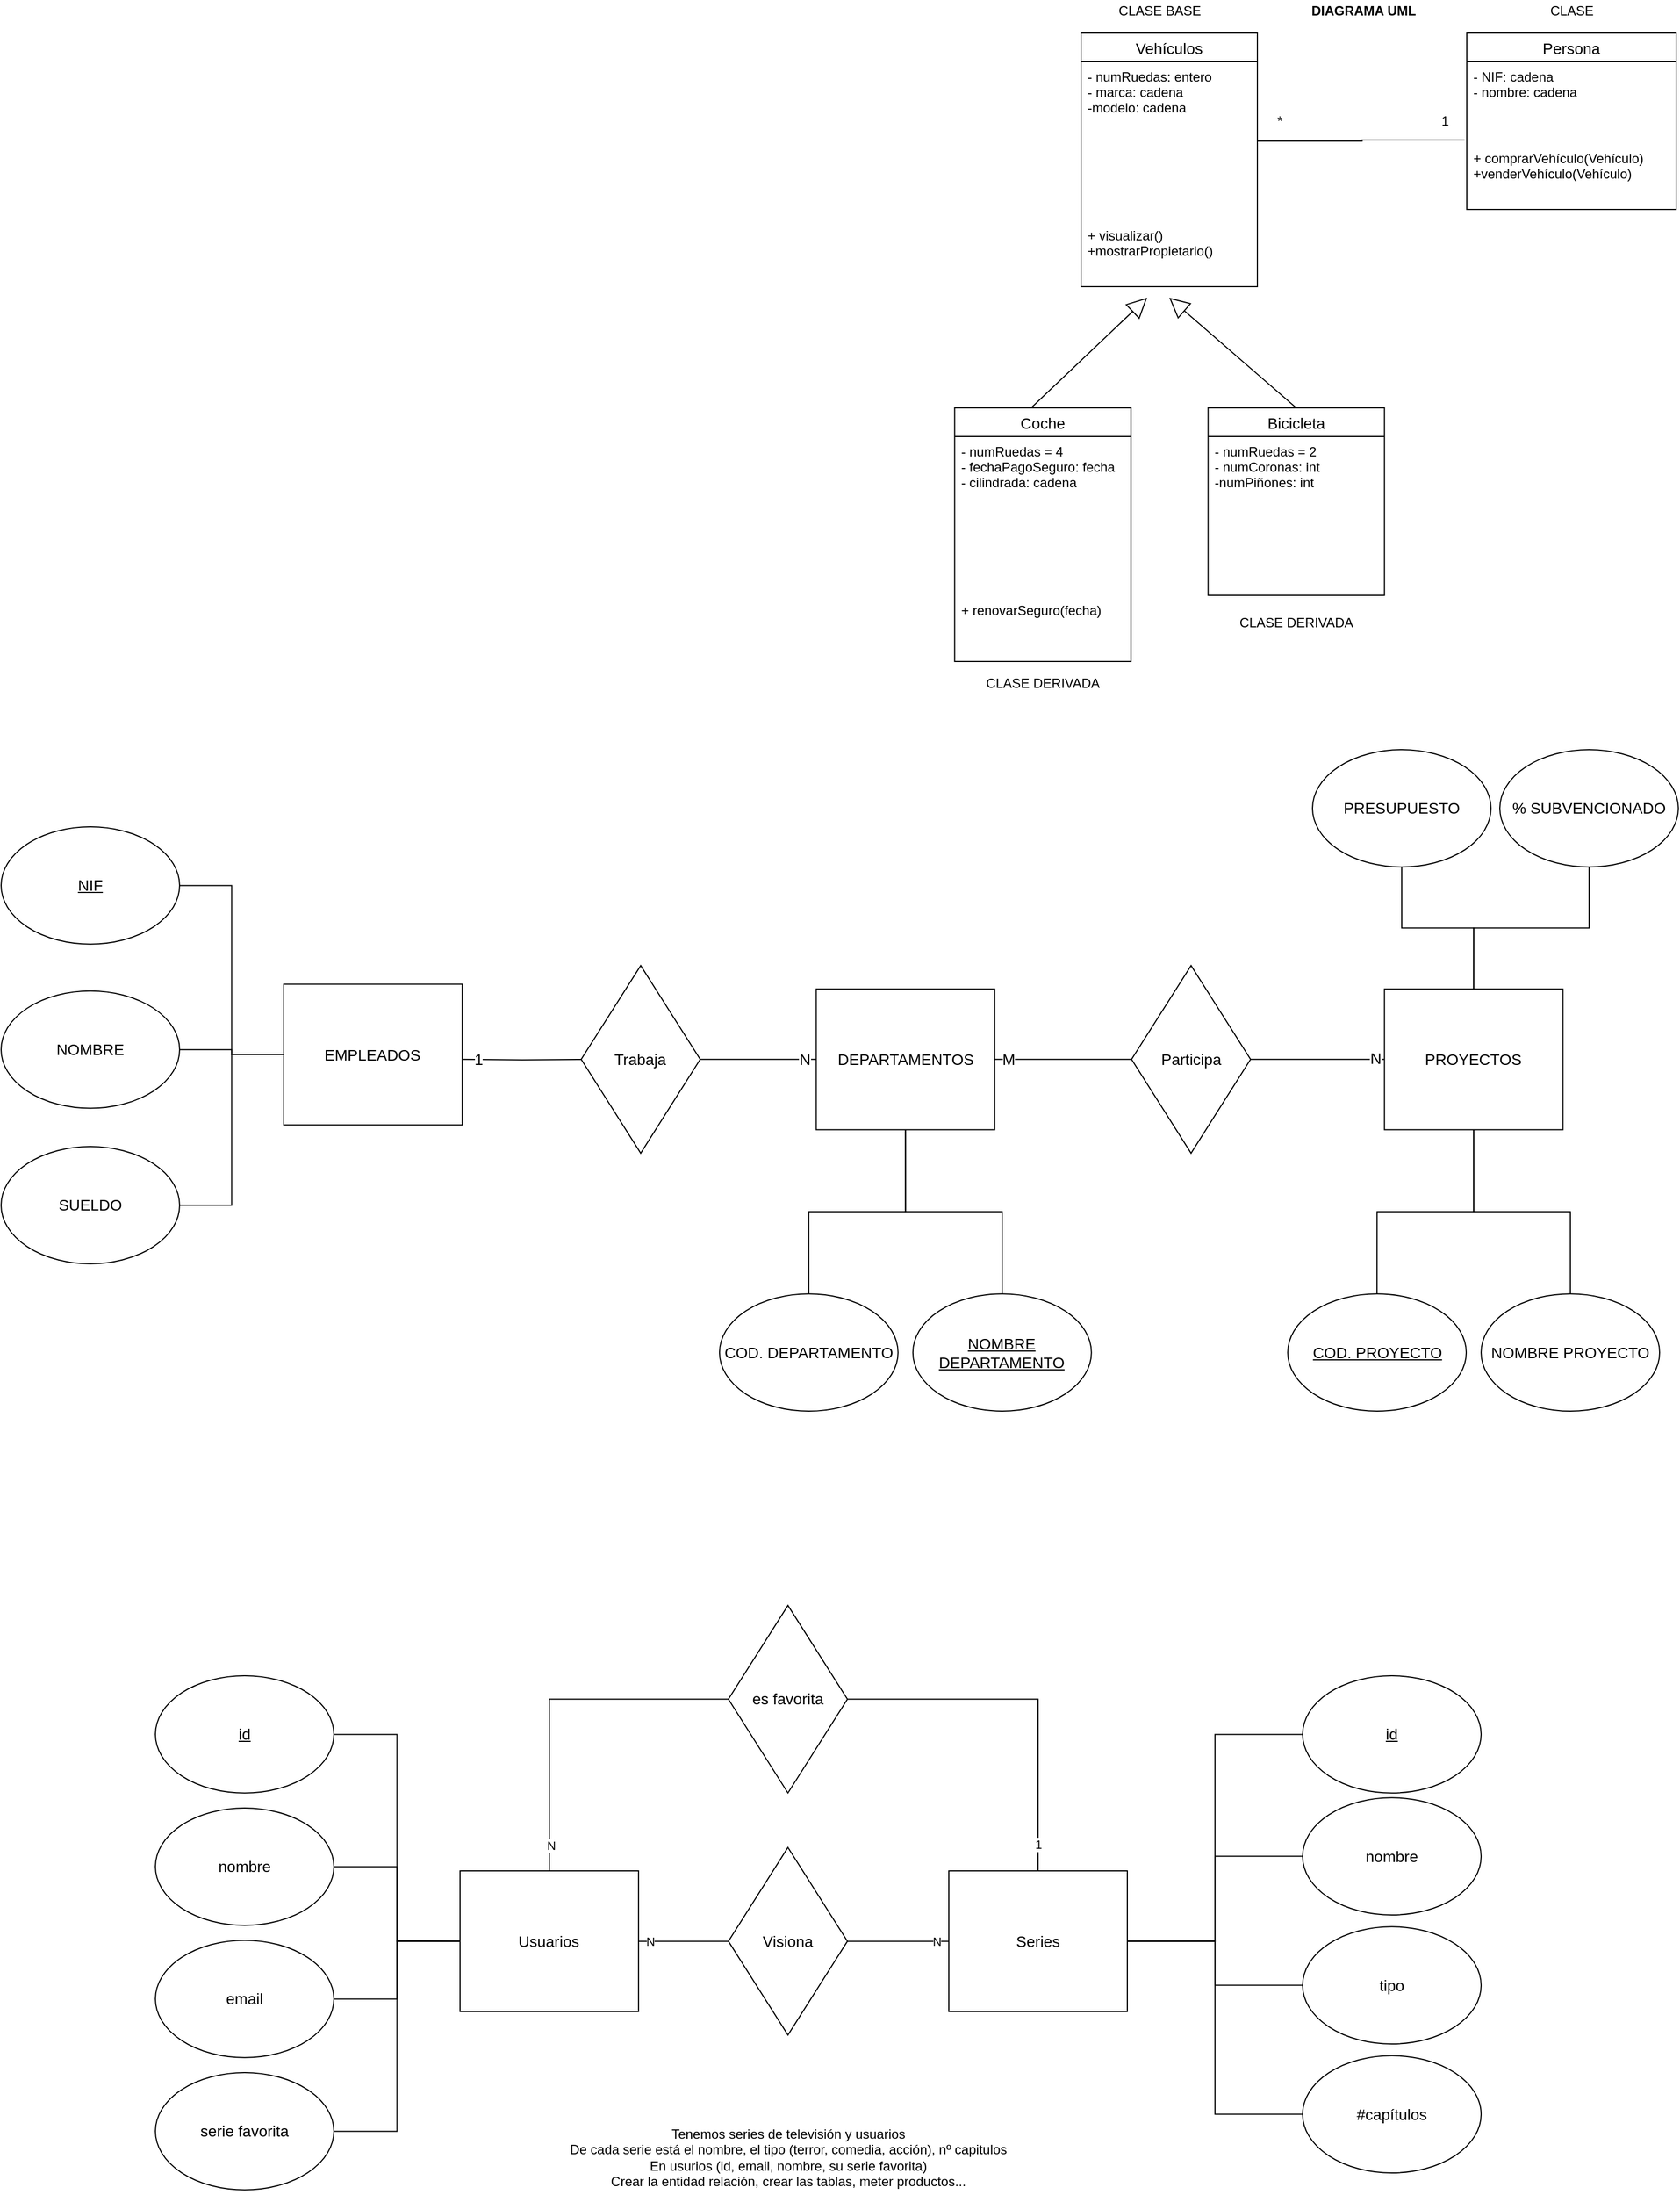 <mxfile version="17.1.0" type="github"><diagram id="qPQmUhBM78TrpknZfWtH" name="Page-1"><mxGraphModel dx="1087" dy="597" grid="1" gridSize="10" guides="1" tooltips="1" connect="1" arrows="1" fold="1" page="1" pageScale="1" pageWidth="827" pageHeight="1169" math="0" shadow="0"><root><mxCell id="0"/><mxCell id="1" parent="0"/><mxCell id="KbZvEqjOg_HOtk6gyDYF-3" value="DEPARTAMENTOS" style="rounded=0;whiteSpace=wrap;html=1;fontSize=14;" parent="1" vertex="1"><mxGeometry x="789.677" y="907.095" width="161.973" height="127.636" as="geometry"/></mxCell><mxCell id="KbZvEqjOg_HOtk6gyDYF-4" value="PROYECTOS" style="rounded=0;whiteSpace=wrap;html=1;fontSize=14;" parent="1" vertex="1"><mxGeometry x="1305.291" y="907.095" width="161.973" height="127.636" as="geometry"/></mxCell><mxCell id="KbZvEqjOg_HOtk6gyDYF-5" style="edgeStyle=orthogonalEdgeStyle;rounded=0;orthogonalLoop=1;jettySize=auto;html=1;entryX=0.125;entryY=0.5;entryDx=0;entryDy=0;entryPerimeter=0;endArrow=none;endFill=0;fontSize=14;" parent="1" target="KbZvEqjOg_HOtk6gyDYF-27" edge="1"><mxGeometry x="50" y="705.004" as="geometry"><mxPoint x="468.43" y="970.913" as="sourcePoint"/></mxGeometry></mxCell><mxCell id="KbZvEqjOg_HOtk6gyDYF-6" value="1" style="edgeLabel;html=1;align=center;verticalAlign=middle;resizable=0;points=[];fontSize=14;" parent="KbZvEqjOg_HOtk6gyDYF-5" vertex="1" connectable="0"><mxGeometry x="-0.773" relative="1" as="geometry"><mxPoint as="offset"/></mxGeometry></mxCell><mxCell id="KbZvEqjOg_HOtk6gyDYF-7" value="EMPLEADOS" style="rounded=0;whiteSpace=wrap;html=1;fontSize=14;" parent="1" vertex="1"><mxGeometry x="306.457" y="902.731" width="161.973" height="127.636" as="geometry"/></mxCell><mxCell id="KbZvEqjOg_HOtk6gyDYF-8" style="edgeStyle=orthogonalEdgeStyle;rounded=0;orthogonalLoop=1;jettySize=auto;html=1;entryX=0;entryY=0.5;entryDx=0;entryDy=0;endArrow=none;endFill=0;fontSize=14;" parent="1" source="KbZvEqjOg_HOtk6gyDYF-9" target="KbZvEqjOg_HOtk6gyDYF-7" edge="1"><mxGeometry x="50" y="690.004" as="geometry"/></mxCell><mxCell id="KbZvEqjOg_HOtk6gyDYF-9" value="&lt;u&gt;NIF&lt;/u&gt;" style="ellipse;whiteSpace=wrap;html=1;fontSize=14;" parent="1" vertex="1"><mxGeometry x="50" y="760.004" width="161.973" height="106.364" as="geometry"/></mxCell><mxCell id="KbZvEqjOg_HOtk6gyDYF-10" style="edgeStyle=orthogonalEdgeStyle;rounded=0;orthogonalLoop=1;jettySize=auto;html=1;endArrow=none;endFill=0;fontSize=14;" parent="1" source="KbZvEqjOg_HOtk6gyDYF-11" target="KbZvEqjOg_HOtk6gyDYF-7" edge="1"><mxGeometry x="50" y="690.004" as="geometry"/></mxCell><mxCell id="KbZvEqjOg_HOtk6gyDYF-11" value="NOMBRE" style="ellipse;whiteSpace=wrap;html=1;fontSize=14;" parent="1" vertex="1"><mxGeometry x="50" y="908.913" width="161.973" height="106.364" as="geometry"/></mxCell><mxCell id="KbZvEqjOg_HOtk6gyDYF-12" style="edgeStyle=orthogonalEdgeStyle;rounded=0;orthogonalLoop=1;jettySize=auto;html=1;entryX=0;entryY=0.5;entryDx=0;entryDy=0;endArrow=none;endFill=0;fontSize=14;" parent="1" source="KbZvEqjOg_HOtk6gyDYF-13" target="KbZvEqjOg_HOtk6gyDYF-7" edge="1"><mxGeometry x="50" y="690.004" as="geometry"/></mxCell><mxCell id="KbZvEqjOg_HOtk6gyDYF-13" value="SUELDO" style="ellipse;whiteSpace=wrap;html=1;fontSize=14;" parent="1" vertex="1"><mxGeometry x="50" y="1050.008" width="161.973" height="106.364" as="geometry"/></mxCell><mxCell id="KbZvEqjOg_HOtk6gyDYF-14" style="edgeStyle=orthogonalEdgeStyle;rounded=0;orthogonalLoop=1;jettySize=auto;html=1;entryX=0.5;entryY=1;entryDx=0;entryDy=0;endArrow=none;endFill=0;fontSize=14;" parent="1" source="KbZvEqjOg_HOtk6gyDYF-15" target="KbZvEqjOg_HOtk6gyDYF-3" edge="1"><mxGeometry x="50" y="705.004" as="geometry"/></mxCell><mxCell id="KbZvEqjOg_HOtk6gyDYF-15" value="COD. DEPARTAMENTO" style="ellipse;whiteSpace=wrap;html=1;fontSize=14;" parent="1" vertex="1"><mxGeometry x="701.942" y="1183.64" width="161.973" height="106.364" as="geometry"/></mxCell><mxCell id="KbZvEqjOg_HOtk6gyDYF-16" style="edgeStyle=orthogonalEdgeStyle;rounded=0;orthogonalLoop=1;jettySize=auto;html=1;entryX=0.5;entryY=1;entryDx=0;entryDy=0;endArrow=none;endFill=0;fontSize=14;" parent="1" source="KbZvEqjOg_HOtk6gyDYF-17" target="KbZvEqjOg_HOtk6gyDYF-3" edge="1"><mxGeometry x="50" y="705.004" as="geometry"/></mxCell><mxCell id="KbZvEqjOg_HOtk6gyDYF-17" value="&lt;u&gt;NOMBRE DEPARTAMENTO&lt;/u&gt;" style="ellipse;whiteSpace=wrap;html=1;fontSize=14;" parent="1" vertex="1"><mxGeometry x="877.413" y="1183.64" width="161.973" height="106.364" as="geometry"/></mxCell><mxCell id="KbZvEqjOg_HOtk6gyDYF-18" style="edgeStyle=orthogonalEdgeStyle;rounded=0;orthogonalLoop=1;jettySize=auto;html=1;entryX=0.5;entryY=1;entryDx=0;entryDy=0;endArrow=none;endFill=0;fontSize=14;" parent="1" source="KbZvEqjOg_HOtk6gyDYF-19" target="KbZvEqjOg_HOtk6gyDYF-4" edge="1"><mxGeometry x="50" y="705.004" as="geometry"/></mxCell><mxCell id="KbZvEqjOg_HOtk6gyDYF-19" value="&lt;u&gt;COD. PROYECTO&lt;/u&gt;" style="ellipse;whiteSpace=wrap;html=1;fontSize=14;" parent="1" vertex="1"><mxGeometry x="1217.556" y="1183.64" width="161.973" height="106.364" as="geometry"/></mxCell><mxCell id="KbZvEqjOg_HOtk6gyDYF-20" style="edgeStyle=orthogonalEdgeStyle;rounded=0;orthogonalLoop=1;jettySize=auto;html=1;endArrow=none;endFill=0;fontSize=14;" parent="1" source="KbZvEqjOg_HOtk6gyDYF-21" target="KbZvEqjOg_HOtk6gyDYF-4" edge="1"><mxGeometry x="50" y="705.004" as="geometry"/></mxCell><mxCell id="KbZvEqjOg_HOtk6gyDYF-21" value="NOMBRE PROYECTO" style="ellipse;whiteSpace=wrap;html=1;fontSize=14;" parent="1" vertex="1"><mxGeometry x="1393.027" y="1183.64" width="161.973" height="106.364" as="geometry"/></mxCell><mxCell id="KbZvEqjOg_HOtk6gyDYF-22" style="edgeStyle=orthogonalEdgeStyle;rounded=0;orthogonalLoop=1;jettySize=auto;html=1;entryX=0;entryY=0.5;entryDx=0;entryDy=0;endArrow=none;endFill=0;fontSize=14;" parent="1" source="KbZvEqjOg_HOtk6gyDYF-24" target="KbZvEqjOg_HOtk6gyDYF-4" edge="1"><mxGeometry x="50" y="705.004" as="geometry"/></mxCell><mxCell id="KbZvEqjOg_HOtk6gyDYF-23" value="N" style="edgeLabel;html=1;align=center;verticalAlign=middle;resizable=0;points=[];fontSize=14;" parent="KbZvEqjOg_HOtk6gyDYF-22" vertex="1" connectable="0"><mxGeometry x="0.858" y="1" relative="1" as="geometry"><mxPoint as="offset"/></mxGeometry></mxCell><mxCell id="KbZvEqjOg_HOtk6gyDYF-24" value="Participa" style="rhombus;whiteSpace=wrap;html=1;fontSize=14;" parent="1" vertex="1"><mxGeometry x="1075.83" y="885.822" width="107.982" height="170.182" as="geometry"/></mxCell><mxCell id="KbZvEqjOg_HOtk6gyDYF-25" style="edgeStyle=orthogonalEdgeStyle;rounded=0;orthogonalLoop=1;jettySize=auto;html=1;entryX=0;entryY=0.5;entryDx=0;entryDy=0;endArrow=none;endFill=0;fontSize=14;" parent="1" source="KbZvEqjOg_HOtk6gyDYF-3" target="KbZvEqjOg_HOtk6gyDYF-24" edge="1"><mxGeometry x="50" y="705.004" as="geometry"/></mxCell><mxCell id="KbZvEqjOg_HOtk6gyDYF-26" value="M" style="edgeLabel;html=1;align=center;verticalAlign=middle;resizable=0;points=[];fontSize=14;" parent="KbZvEqjOg_HOtk6gyDYF-25" vertex="1" connectable="0"><mxGeometry x="-0.795" relative="1" as="geometry"><mxPoint as="offset"/></mxGeometry></mxCell><mxCell id="KbZvEqjOg_HOtk6gyDYF-27" value="Trabaja" style="rhombus;whiteSpace=wrap;html=1;fontSize=14;" parent="1" vertex="1"><mxGeometry x="576.413" y="885.822" width="107.982" height="170.182" as="geometry"/></mxCell><mxCell id="KbZvEqjOg_HOtk6gyDYF-28" style="edgeStyle=orthogonalEdgeStyle;rounded=0;orthogonalLoop=1;jettySize=auto;html=1;entryX=1;entryY=0.5;entryDx=0;entryDy=0;endArrow=none;endFill=0;fontSize=14;" parent="1" source="KbZvEqjOg_HOtk6gyDYF-3" target="KbZvEqjOg_HOtk6gyDYF-27" edge="1"><mxGeometry x="50" y="705.004" as="geometry"><mxPoint x="778.879" y="970.913" as="sourcePoint"/></mxGeometry></mxCell><mxCell id="KbZvEqjOg_HOtk6gyDYF-29" value="N" style="edgeLabel;html=1;align=center;verticalAlign=middle;resizable=0;points=[];fontSize=14;" parent="KbZvEqjOg_HOtk6gyDYF-28" vertex="1" connectable="0"><mxGeometry x="-0.802" relative="1" as="geometry"><mxPoint as="offset"/></mxGeometry></mxCell><mxCell id="KbZvEqjOg_HOtk6gyDYF-30" style="edgeStyle=orthogonalEdgeStyle;rounded=0;orthogonalLoop=1;jettySize=auto;html=1;entryX=0.5;entryY=0;entryDx=0;entryDy=0;fontSize=14;endArrow=none;endFill=0;" parent="1" source="KbZvEqjOg_HOtk6gyDYF-31" target="KbZvEqjOg_HOtk6gyDYF-4" edge="1"><mxGeometry relative="1" as="geometry"/></mxCell><mxCell id="KbZvEqjOg_HOtk6gyDYF-31" value="PRESUPUESTO" style="ellipse;whiteSpace=wrap;html=1;fontSize=14;" parent="1" vertex="1"><mxGeometry x="1239.997" y="690" width="161.973" height="106.364" as="geometry"/></mxCell><mxCell id="KbZvEqjOg_HOtk6gyDYF-32" style="edgeStyle=orthogonalEdgeStyle;rounded=0;orthogonalLoop=1;jettySize=auto;html=1;entryX=0.5;entryY=0;entryDx=0;entryDy=0;fontSize=14;endArrow=none;endFill=0;" parent="1" source="KbZvEqjOg_HOtk6gyDYF-33" target="KbZvEqjOg_HOtk6gyDYF-4" edge="1"><mxGeometry relative="1" as="geometry"/></mxCell><mxCell id="KbZvEqjOg_HOtk6gyDYF-33" value="% SUBVENCIONADO" style="ellipse;whiteSpace=wrap;html=1;fontSize=14;" parent="1" vertex="1"><mxGeometry x="1409.997" y="690" width="161.973" height="106.364" as="geometry"/></mxCell><mxCell id="IPPZooGv53muGN30lpPs-1" value="Vehículos" style="swimlane;fontStyle=0;childLayout=stackLayout;horizontal=1;startSize=26;horizontalStack=0;resizeParent=1;resizeParentMax=0;resizeLast=0;collapsible=1;marginBottom=0;align=center;fontSize=14;" parent="1" vertex="1"><mxGeometry x="1030" y="40" width="160" height="230" as="geometry"/></mxCell><mxCell id="IPPZooGv53muGN30lpPs-2" value="- numRuedas: entero&#10;- marca: cadena&#10;-modelo: cadena" style="text;strokeColor=none;fillColor=none;spacingLeft=4;spacingRight=4;overflow=hidden;rotatable=0;points=[[0,0.5],[1,0.5]];portConstraint=eastwest;fontSize=12;" parent="IPPZooGv53muGN30lpPs-1" vertex="1"><mxGeometry y="26" width="160" height="144" as="geometry"/></mxCell><mxCell id="IPPZooGv53muGN30lpPs-3" value="+ visualizar()&#10;+mostrarPropietario()" style="text;strokeColor=none;fillColor=none;spacingLeft=4;spacingRight=4;overflow=hidden;rotatable=0;points=[[0,0.5],[1,0.5]];portConstraint=eastwest;fontSize=12;" parent="IPPZooGv53muGN30lpPs-1" vertex="1"><mxGeometry y="170" width="160" height="60" as="geometry"/></mxCell><mxCell id="IPPZooGv53muGN30lpPs-4" value="Persona" style="swimlane;fontStyle=0;childLayout=stackLayout;horizontal=1;startSize=26;horizontalStack=0;resizeParent=1;resizeParentMax=0;resizeLast=0;collapsible=1;marginBottom=0;align=center;fontSize=14;" parent="1" vertex="1"><mxGeometry x="1380" y="40" width="190" height="160" as="geometry"/></mxCell><mxCell id="IPPZooGv53muGN30lpPs-5" value="- NIF: cadena&#10;- nombre: cadena" style="text;strokeColor=none;fillColor=none;spacingLeft=4;spacingRight=4;overflow=hidden;rotatable=0;points=[[0,0.5],[1,0.5]];portConstraint=eastwest;fontSize=12;" parent="IPPZooGv53muGN30lpPs-4" vertex="1"><mxGeometry y="26" width="190" height="74" as="geometry"/></mxCell><mxCell id="IPPZooGv53muGN30lpPs-6" value="+ comprarVehículo(Vehículo)&#10;+venderVehículo(Vehículo)" style="text;strokeColor=none;fillColor=none;spacingLeft=4;spacingRight=4;overflow=hidden;rotatable=0;points=[[0,0.5],[1,0.5]];portConstraint=eastwest;fontSize=12;" parent="IPPZooGv53muGN30lpPs-4" vertex="1"><mxGeometry y="100" width="190" height="60" as="geometry"/></mxCell><mxCell id="IPPZooGv53muGN30lpPs-7" value="Coche" style="swimlane;fontStyle=0;childLayout=stackLayout;horizontal=1;startSize=26;horizontalStack=0;resizeParent=1;resizeParentMax=0;resizeLast=0;collapsible=1;marginBottom=0;align=center;fontSize=14;" parent="1" vertex="1"><mxGeometry x="915.29" y="380" width="160" height="230" as="geometry"/></mxCell><mxCell id="IPPZooGv53muGN30lpPs-8" value="- numRuedas = 4&#10;- fechaPagoSeguro: fecha&#10;- cilindrada: cadena" style="text;strokeColor=none;fillColor=none;spacingLeft=4;spacingRight=4;overflow=hidden;rotatable=0;points=[[0,0.5],[1,0.5]];portConstraint=eastwest;fontSize=12;" parent="IPPZooGv53muGN30lpPs-7" vertex="1"><mxGeometry y="26" width="160" height="144" as="geometry"/></mxCell><mxCell id="IPPZooGv53muGN30lpPs-9" value="+ renovarSeguro(fecha)" style="text;strokeColor=none;fillColor=none;spacingLeft=4;spacingRight=4;overflow=hidden;rotatable=0;points=[[0,0.5],[1,0.5]];portConstraint=eastwest;fontSize=12;" parent="IPPZooGv53muGN30lpPs-7" vertex="1"><mxGeometry y="170" width="160" height="60" as="geometry"/></mxCell><mxCell id="IPPZooGv53muGN30lpPs-10" value="Bicicleta" style="swimlane;fontStyle=0;childLayout=stackLayout;horizontal=1;startSize=26;horizontalStack=0;resizeParent=1;resizeParentMax=0;resizeLast=0;collapsible=1;marginBottom=0;align=center;fontSize=14;" parent="1" vertex="1"><mxGeometry x="1145.29" y="380" width="160" height="170" as="geometry"/></mxCell><mxCell id="IPPZooGv53muGN30lpPs-11" value="- numRuedas = 2&#10;- numCoronas: int&#10;-numPiñones: int" style="text;strokeColor=none;fillColor=none;spacingLeft=4;spacingRight=4;overflow=hidden;rotatable=0;points=[[0,0.5],[1,0.5]];portConstraint=eastwest;fontSize=12;" parent="IPPZooGv53muGN30lpPs-10" vertex="1"><mxGeometry y="26" width="160" height="144" as="geometry"/></mxCell><mxCell id="IPPZooGv53muGN30lpPs-13" style="edgeStyle=orthogonalEdgeStyle;rounded=0;orthogonalLoop=1;jettySize=auto;html=1;endArrow=none;endFill=0;entryX=-0.011;entryY=0.96;entryDx=0;entryDy=0;entryPerimeter=0;" parent="1" source="IPPZooGv53muGN30lpPs-2" target="IPPZooGv53muGN30lpPs-5" edge="1"><mxGeometry relative="1" as="geometry"/></mxCell><mxCell id="IPPZooGv53muGN30lpPs-15" value="" style="endArrow=block;html=1;rounded=0;endFill=0;exitX=0.437;exitY=-0.002;exitDx=0;exitDy=0;exitPerimeter=0;strokeWidth=1;jumpSize=10;endSize=16;" parent="1" source="IPPZooGv53muGN30lpPs-7" edge="1"><mxGeometry width="50" height="50" relative="1" as="geometry"><mxPoint x="1000" y="370" as="sourcePoint"/><mxPoint x="1090" y="280" as="targetPoint"/></mxGeometry></mxCell><mxCell id="IPPZooGv53muGN30lpPs-16" value="" style="endArrow=block;html=1;rounded=0;endFill=0;exitX=0.5;exitY=0;exitDx=0;exitDy=0;endSize=16;" parent="1" source="IPPZooGv53muGN30lpPs-10" edge="1"><mxGeometry width="50" height="50" relative="1" as="geometry"><mxPoint x="1210" y="370" as="sourcePoint"/><mxPoint x="1110" y="280" as="targetPoint"/></mxGeometry></mxCell><mxCell id="IPPZooGv53muGN30lpPs-17" value="*" style="text;html=1;align=center;verticalAlign=middle;resizable=0;points=[];autosize=1;strokeColor=none;fillColor=none;" parent="1" vertex="1"><mxGeometry x="1200" y="110" width="20" height="20" as="geometry"/></mxCell><mxCell id="IPPZooGv53muGN30lpPs-18" value="1" style="text;html=1;align=center;verticalAlign=middle;resizable=0;points=[];autosize=1;strokeColor=none;fillColor=none;" parent="1" vertex="1"><mxGeometry x="1350" y="110" width="20" height="20" as="geometry"/></mxCell><mxCell id="IPPZooGv53muGN30lpPs-20" value="CLASE BASE" style="text;html=1;align=center;verticalAlign=middle;resizable=0;points=[];autosize=1;strokeColor=none;fillColor=none;" parent="1" vertex="1"><mxGeometry x="1055.83" y="10" width="90" height="20" as="geometry"/></mxCell><mxCell id="IPPZooGv53muGN30lpPs-21" value="CLASE" style="text;html=1;align=center;verticalAlign=middle;resizable=0;points=[];autosize=1;strokeColor=none;fillColor=none;" parent="1" vertex="1"><mxGeometry x="1450" y="10" width="50" height="20" as="geometry"/></mxCell><mxCell id="IPPZooGv53muGN30lpPs-22" value="CLASE DERIVADA" style="text;html=1;align=center;verticalAlign=middle;resizable=0;points=[];autosize=1;strokeColor=none;fillColor=none;" parent="1" vertex="1"><mxGeometry x="935.29" y="620" width="120" height="20" as="geometry"/></mxCell><mxCell id="IPPZooGv53muGN30lpPs-24" value="CLASE DERIVADA" style="text;html=1;align=center;verticalAlign=middle;resizable=0;points=[];autosize=1;strokeColor=none;fillColor=none;" parent="1" vertex="1"><mxGeometry x="1165.29" y="565" width="120" height="20" as="geometry"/></mxCell><mxCell id="B_6Ww2tMq4HDhnK0vB5A-19" style="edgeStyle=orthogonalEdgeStyle;rounded=0;orthogonalLoop=1;jettySize=auto;html=1;endArrow=none;endFill=0;" parent="1" source="B_6Ww2tMq4HDhnK0vB5A-1" target="B_6Ww2tMq4HDhnK0vB5A-10" edge="1"><mxGeometry relative="1" as="geometry"/></mxCell><mxCell id="B_6Ww2tMq4HDhnK0vB5A-20" value="N" style="edgeLabel;html=1;align=center;verticalAlign=middle;resizable=0;points=[];" parent="B_6Ww2tMq4HDhnK0vB5A-19" vertex="1" connectable="0"><mxGeometry x="-0.758" relative="1" as="geometry"><mxPoint as="offset"/></mxGeometry></mxCell><mxCell id="B_6Ww2tMq4HDhnK0vB5A-1" value="Usuarios" style="rounded=0;whiteSpace=wrap;html=1;fontSize=14;" parent="1" vertex="1"><mxGeometry x="466.457" y="1707.001" width="161.973" height="127.636" as="geometry"/></mxCell><mxCell id="B_6Ww2tMq4HDhnK0vB5A-18" style="edgeStyle=orthogonalEdgeStyle;rounded=0;orthogonalLoop=1;jettySize=auto;html=1;endArrow=none;endFill=0;" parent="1" source="B_6Ww2tMq4HDhnK0vB5A-2" target="B_6Ww2tMq4HDhnK0vB5A-10" edge="1"><mxGeometry relative="1" as="geometry"/></mxCell><mxCell id="B_6Ww2tMq4HDhnK0vB5A-21" value="N" style="edgeLabel;html=1;align=center;verticalAlign=middle;resizable=0;points=[];" parent="B_6Ww2tMq4HDhnK0vB5A-18" vertex="1" connectable="0"><mxGeometry x="-0.763" relative="1" as="geometry"><mxPoint as="offset"/></mxGeometry></mxCell><mxCell id="B_6Ww2tMq4HDhnK0vB5A-26" style="edgeStyle=orthogonalEdgeStyle;rounded=0;orthogonalLoop=1;jettySize=auto;html=1;entryX=1;entryY=0.5;entryDx=0;entryDy=0;endArrow=none;endFill=0;exitX=0.5;exitY=0;exitDx=0;exitDy=0;" parent="1" source="B_6Ww2tMq4HDhnK0vB5A-2" target="B_6Ww2tMq4HDhnK0vB5A-25" edge="1"><mxGeometry relative="1" as="geometry"/></mxCell><mxCell id="B_6Ww2tMq4HDhnK0vB5A-29" value="1" style="edgeLabel;html=1;align=center;verticalAlign=middle;resizable=0;points=[];" parent="B_6Ww2tMq4HDhnK0vB5A-26" vertex="1" connectable="0"><mxGeometry x="-0.855" relative="1" as="geometry"><mxPoint as="offset"/></mxGeometry></mxCell><mxCell id="B_6Ww2tMq4HDhnK0vB5A-2" value="Series" style="rounded=0;whiteSpace=wrap;html=1;fontSize=14;" parent="1" vertex="1"><mxGeometry x="909.997" y="1707.001" width="161.973" height="127.636" as="geometry"/></mxCell><mxCell id="B_6Ww2tMq4HDhnK0vB5A-11" style="edgeStyle=orthogonalEdgeStyle;rounded=0;orthogonalLoop=1;jettySize=auto;html=1;entryX=0;entryY=0.5;entryDx=0;entryDy=0;endArrow=none;endFill=0;" parent="1" source="B_6Ww2tMq4HDhnK0vB5A-3" target="B_6Ww2tMq4HDhnK0vB5A-1" edge="1"><mxGeometry relative="1" as="geometry"/></mxCell><mxCell id="B_6Ww2tMq4HDhnK0vB5A-3" value="&lt;u&gt;id&lt;/u&gt;" style="ellipse;whiteSpace=wrap;html=1;fontSize=14;" parent="1" vertex="1"><mxGeometry x="190" y="1529.998" width="161.973" height="106.364" as="geometry"/></mxCell><mxCell id="B_6Ww2tMq4HDhnK0vB5A-12" style="edgeStyle=orthogonalEdgeStyle;rounded=0;orthogonalLoop=1;jettySize=auto;html=1;endArrow=none;endFill=0;" parent="1" source="B_6Ww2tMq4HDhnK0vB5A-4" target="B_6Ww2tMq4HDhnK0vB5A-1" edge="1"><mxGeometry relative="1" as="geometry"/></mxCell><mxCell id="B_6Ww2tMq4HDhnK0vB5A-4" value="nombre" style="ellipse;whiteSpace=wrap;html=1;fontSize=14;" parent="1" vertex="1"><mxGeometry x="190" y="1649.998" width="161.973" height="106.364" as="geometry"/></mxCell><mxCell id="B_6Ww2tMq4HDhnK0vB5A-13" style="edgeStyle=orthogonalEdgeStyle;rounded=0;orthogonalLoop=1;jettySize=auto;html=1;entryX=0;entryY=0.5;entryDx=0;entryDy=0;endArrow=none;endFill=0;" parent="1" source="B_6Ww2tMq4HDhnK0vB5A-5" target="B_6Ww2tMq4HDhnK0vB5A-1" edge="1"><mxGeometry relative="1" as="geometry"/></mxCell><mxCell id="B_6Ww2tMq4HDhnK0vB5A-5" value="email" style="ellipse;whiteSpace=wrap;html=1;fontSize=14;" parent="1" vertex="1"><mxGeometry x="190" y="1769.998" width="161.973" height="106.364" as="geometry"/></mxCell><mxCell id="B_6Ww2tMq4HDhnK0vB5A-14" style="edgeStyle=orthogonalEdgeStyle;rounded=0;orthogonalLoop=1;jettySize=auto;html=1;entryX=0;entryY=0.5;entryDx=0;entryDy=0;endArrow=none;endFill=0;" parent="1" source="B_6Ww2tMq4HDhnK0vB5A-6" target="B_6Ww2tMq4HDhnK0vB5A-1" edge="1"><mxGeometry relative="1" as="geometry"/></mxCell><mxCell id="B_6Ww2tMq4HDhnK0vB5A-6" value="serie favorita" style="ellipse;whiteSpace=wrap;html=1;fontSize=14;" parent="1" vertex="1"><mxGeometry x="190" y="1889.998" width="161.973" height="106.364" as="geometry"/></mxCell><mxCell id="B_6Ww2tMq4HDhnK0vB5A-15" style="edgeStyle=orthogonalEdgeStyle;rounded=0;orthogonalLoop=1;jettySize=auto;html=1;entryX=1;entryY=0.5;entryDx=0;entryDy=0;endArrow=none;endFill=0;" parent="1" source="B_6Ww2tMq4HDhnK0vB5A-7" target="B_6Ww2tMq4HDhnK0vB5A-2" edge="1"><mxGeometry relative="1" as="geometry"/></mxCell><mxCell id="B_6Ww2tMq4HDhnK0vB5A-7" value="nombre" style="ellipse;whiteSpace=wrap;html=1;fontSize=14;" parent="1" vertex="1"><mxGeometry x="1231.05" y="1640.638" width="161.973" height="106.364" as="geometry"/></mxCell><mxCell id="B_6Ww2tMq4HDhnK0vB5A-16" style="edgeStyle=orthogonalEdgeStyle;rounded=0;orthogonalLoop=1;jettySize=auto;html=1;endArrow=none;endFill=0;" parent="1" source="B_6Ww2tMq4HDhnK0vB5A-8" target="B_6Ww2tMq4HDhnK0vB5A-2" edge="1"><mxGeometry relative="1" as="geometry"/></mxCell><mxCell id="B_6Ww2tMq4HDhnK0vB5A-8" value="tipo" style="ellipse;whiteSpace=wrap;html=1;fontSize=14;" parent="1" vertex="1"><mxGeometry x="1231.05" y="1757.638" width="161.973" height="106.364" as="geometry"/></mxCell><mxCell id="B_6Ww2tMq4HDhnK0vB5A-17" style="edgeStyle=orthogonalEdgeStyle;rounded=0;orthogonalLoop=1;jettySize=auto;html=1;endArrow=none;endFill=0;entryX=1;entryY=0.5;entryDx=0;entryDy=0;" parent="1" source="B_6Ww2tMq4HDhnK0vB5A-9" target="B_6Ww2tMq4HDhnK0vB5A-2" edge="1"><mxGeometry relative="1" as="geometry"/></mxCell><mxCell id="B_6Ww2tMq4HDhnK0vB5A-9" value="#capítulos" style="ellipse;whiteSpace=wrap;html=1;fontSize=14;" parent="1" vertex="1"><mxGeometry x="1231.05" y="1874.638" width="161.973" height="106.364" as="geometry"/></mxCell><mxCell id="B_6Ww2tMq4HDhnK0vB5A-10" value="Visiona" style="rhombus;whiteSpace=wrap;html=1;fontSize=14;" parent="1" vertex="1"><mxGeometry x="710.003" y="1685.732" width="107.982" height="170.182" as="geometry"/></mxCell><mxCell id="B_6Ww2tMq4HDhnK0vB5A-22" value="&lt;div&gt;&lt;br&gt;&lt;/div&gt;&lt;div&gt;Tenemos series de televisión y usuarios&lt;/div&gt;&lt;div&gt;De cada serie está el nombre, el tipo (terror, comedia, acción), nº capitulos&lt;/div&gt;&lt;div&gt;En usurios (id, email, nombre, su serie favorita)&lt;/div&gt;&lt;div&gt;Crear la entidad relación, crear las tablas, meter productos...&lt;/div&gt;" style="text;html=1;align=center;verticalAlign=middle;resizable=0;points=[];autosize=1;strokeColor=none;fillColor=none;" parent="1" vertex="1"><mxGeometry x="558.99" y="1920" width="410" height="80" as="geometry"/></mxCell><mxCell id="B_6Ww2tMq4HDhnK0vB5A-24" style="edgeStyle=orthogonalEdgeStyle;rounded=0;orthogonalLoop=1;jettySize=auto;html=1;entryX=1;entryY=0.5;entryDx=0;entryDy=0;endArrow=none;endFill=0;" parent="1" source="B_6Ww2tMq4HDhnK0vB5A-23" target="B_6Ww2tMq4HDhnK0vB5A-2" edge="1"><mxGeometry relative="1" as="geometry"/></mxCell><mxCell id="B_6Ww2tMq4HDhnK0vB5A-23" value="&lt;u&gt;id&lt;/u&gt;" style="ellipse;whiteSpace=wrap;html=1;fontSize=14;" parent="1" vertex="1"><mxGeometry x="1231.05" y="1529.998" width="161.973" height="106.364" as="geometry"/></mxCell><mxCell id="B_6Ww2tMq4HDhnK0vB5A-27" style="edgeStyle=orthogonalEdgeStyle;rounded=0;orthogonalLoop=1;jettySize=auto;html=1;endArrow=none;endFill=0;" parent="1" source="B_6Ww2tMq4HDhnK0vB5A-25" target="B_6Ww2tMq4HDhnK0vB5A-1" edge="1"><mxGeometry relative="1" as="geometry"/></mxCell><mxCell id="B_6Ww2tMq4HDhnK0vB5A-28" value="N" style="edgeLabel;html=1;align=center;verticalAlign=middle;resizable=0;points=[];" parent="B_6Ww2tMq4HDhnK0vB5A-27" vertex="1" connectable="0"><mxGeometry x="0.852" y="1" relative="1" as="geometry"><mxPoint as="offset"/></mxGeometry></mxCell><mxCell id="B_6Ww2tMq4HDhnK0vB5A-25" value="es favorita" style="rhombus;whiteSpace=wrap;html=1;fontSize=14;" parent="1" vertex="1"><mxGeometry x="710.003" y="1466.182" width="107.982" height="170.182" as="geometry"/></mxCell><mxCell id="VuNKm9IKNrl7y4_xwce1-1" value="&lt;b&gt;DIAGRAMA UML&lt;/b&gt;" style="text;html=1;align=center;verticalAlign=middle;resizable=0;points=[];autosize=1;strokeColor=none;fillColor=none;" vertex="1" parent="1"><mxGeometry x="1231.05" y="10" width="110" height="20" as="geometry"/></mxCell></root></mxGraphModel></diagram></mxfile>